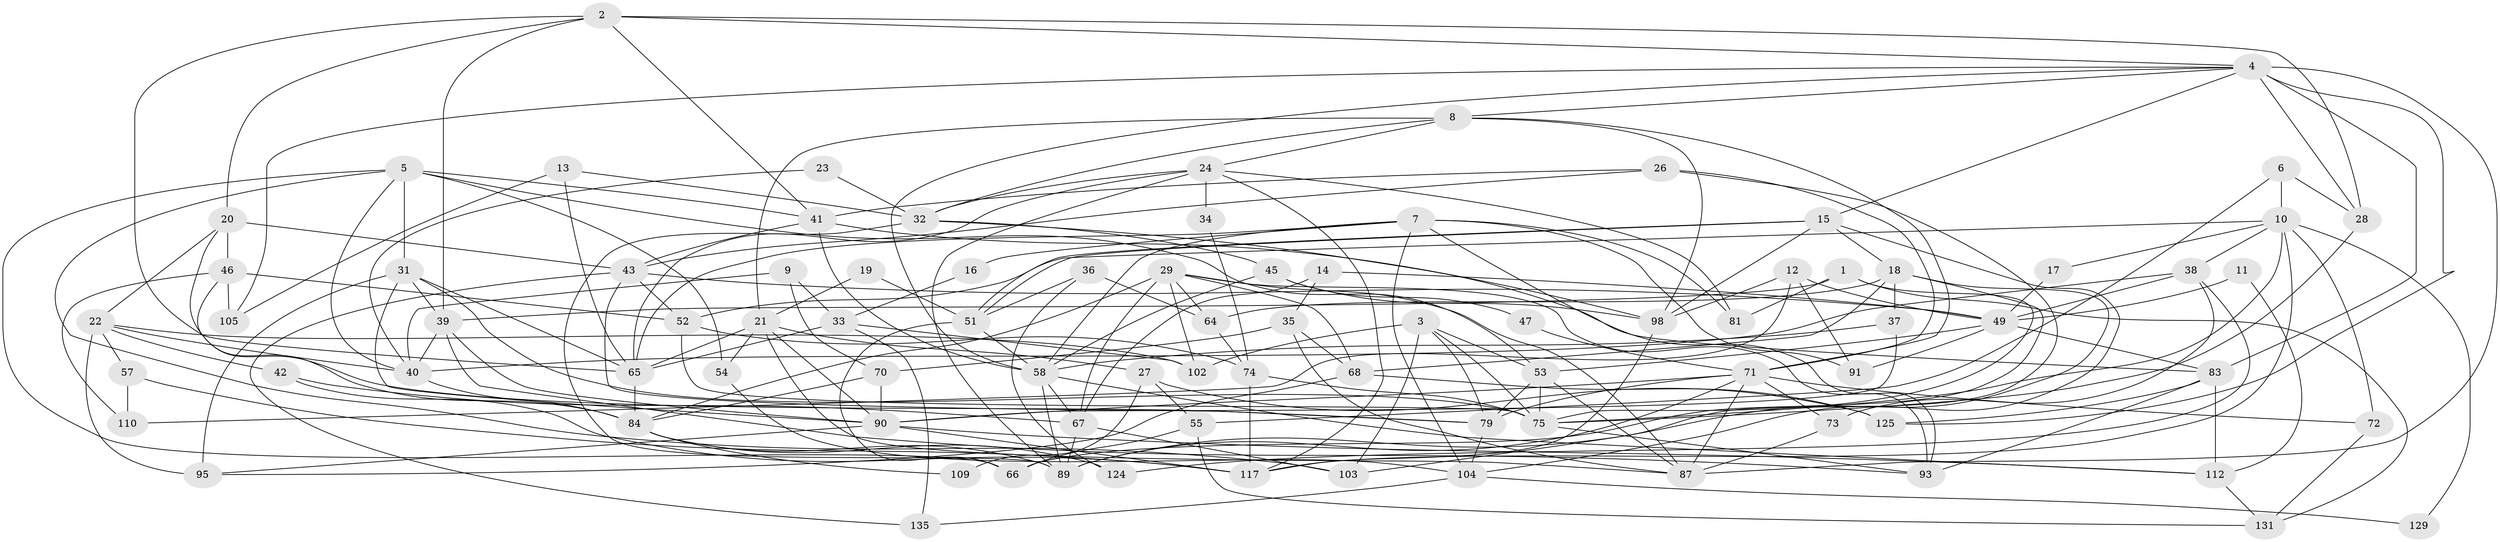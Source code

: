 // Generated by graph-tools (version 1.1) at 2025/52/02/27/25 19:52:04]
// undirected, 87 vertices, 214 edges
graph export_dot {
graph [start="1"]
  node [color=gray90,style=filled];
  1 [super="+56"];
  2 [super="+78"];
  3 [super="+62"];
  4 [super="+96"];
  5 [super="+50"];
  6;
  7 [super="+61"];
  8 [super="+25"];
  9;
  10 [super="+86"];
  11;
  12 [super="+123"];
  13 [super="+30"];
  14;
  15 [super="+121"];
  16;
  17;
  18 [super="+116"];
  19;
  20;
  21 [super="+126"];
  22 [super="+92"];
  23;
  24 [super="+88"];
  26;
  27;
  28;
  29 [super="+119"];
  31 [super="+48"];
  32 [super="+97"];
  33;
  34;
  35 [super="+115"];
  36;
  37;
  38;
  39 [super="+69"];
  40 [super="+77"];
  41 [super="+44"];
  42;
  43 [super="+113"];
  45 [super="+63"];
  46;
  47;
  49 [super="+59"];
  51 [super="+101"];
  52;
  53 [super="+100"];
  54 [super="+133"];
  55 [super="+60"];
  57;
  58 [super="+85"];
  64;
  65 [super="+94"];
  66;
  67 [super="+80"];
  68;
  70 [super="+82"];
  71 [super="+134"];
  72;
  73 [super="+118"];
  74 [super="+128"];
  75 [super="+76"];
  79 [super="+127"];
  81;
  83 [super="+132"];
  84 [super="+111"];
  87 [super="+122"];
  89 [super="+108"];
  90 [super="+107"];
  91;
  93;
  95 [super="+99"];
  98;
  102;
  103;
  104 [super="+106"];
  105;
  109;
  110;
  112 [super="+114"];
  117 [super="+120"];
  124;
  125 [super="+130"];
  129;
  131;
  135;
  1 -- 81;
  1 -- 75;
  1 -- 131;
  1 -- 39;
  2 -- 39;
  2 -- 41;
  2 -- 65;
  2 -- 4;
  2 -- 20;
  2 -- 28;
  3 -- 75;
  3 -- 102;
  3 -- 103;
  3 -- 79;
  3 -- 53;
  4 -- 125;
  4 -- 83 [weight=2];
  4 -- 8;
  4 -- 105;
  4 -- 58;
  4 -- 28;
  4 -- 15;
  4 -- 87;
  5 -- 53;
  5 -- 103;
  5 -- 40;
  5 -- 66;
  5 -- 31;
  5 -- 54;
  5 -- 41;
  6 -- 28;
  6 -- 55;
  6 -- 10;
  7 -- 93;
  7 -- 16;
  7 -- 58;
  7 -- 91;
  7 -- 65;
  7 -- 81;
  7 -- 104;
  8 -- 71;
  8 -- 32;
  8 -- 98;
  8 -- 21;
  8 -- 24;
  9 -- 33;
  9 -- 40;
  9 -- 70;
  10 -- 75;
  10 -- 17;
  10 -- 38;
  10 -- 72;
  10 -- 129;
  10 -- 52;
  10 -- 117;
  11 -- 49;
  11 -- 112;
  12 -- 91;
  12 -- 49;
  12 -- 98;
  12 -- 110;
  13 -- 105;
  13 -- 65;
  13 -- 32;
  14 -- 67;
  14 -- 49;
  14 -- 35;
  15 -- 98;
  15 -- 51;
  15 -- 51;
  15 -- 18;
  15 -- 104;
  16 -- 33;
  17 -- 49;
  18 -- 66;
  18 -- 68;
  18 -- 64;
  18 -- 37;
  18 -- 103;
  19 -- 21;
  19 -- 51;
  20 -- 43;
  20 -- 46;
  20 -- 79;
  20 -- 22;
  21 -- 65 [weight=2];
  21 -- 54;
  21 -- 87;
  21 -- 90;
  21 -- 27;
  22 -- 42;
  22 -- 57;
  22 -- 102;
  22 -- 40;
  22 -- 95;
  23 -- 40;
  23 -- 32;
  24 -- 89;
  24 -- 32;
  24 -- 65;
  24 -- 34;
  24 -- 81;
  24 -- 117;
  26 -- 89;
  26 -- 71 [weight=2];
  26 -- 43;
  26 -- 41;
  27 -- 125;
  27 -- 55;
  27 -- 109;
  28 -- 75 [weight=2];
  29 -- 102;
  29 -- 64;
  29 -- 67 [weight=2];
  29 -- 68;
  29 -- 93;
  29 -- 84;
  29 -- 87;
  31 -- 75 [weight=2];
  31 -- 65;
  31 -- 90;
  31 -- 95;
  31 -- 39;
  32 -- 89;
  32 -- 45;
  32 -- 83;
  33 -- 65;
  33 -- 102;
  33 -- 135;
  34 -- 74;
  35 -- 87;
  35 -- 68;
  35 -- 70;
  36 -- 64;
  36 -- 124;
  36 -- 51;
  37 -- 90;
  37 -- 58;
  38 -- 40;
  38 -- 124;
  38 -- 49;
  38 -- 73;
  39 -- 40;
  39 -- 90;
  39 -- 93;
  40 -- 84;
  41 -- 58;
  41 -- 98;
  41 -- 43;
  42 -- 117;
  42 -- 67;
  43 -- 135;
  43 -- 49;
  43 -- 52;
  43 -- 79;
  45 -- 58;
  45 -- 47;
  45 -- 98;
  46 -- 52;
  46 -- 105;
  46 -- 110;
  46 -- 84;
  47 -- 71;
  49 -- 53;
  49 -- 91;
  49 -- 83;
  51 -- 66;
  51 -- 58;
  52 -- 75;
  52 -- 74;
  53 -- 87;
  53 -- 75;
  53 -- 79;
  54 -- 104;
  55 -- 66;
  55 -- 131;
  57 -- 110;
  57 -- 117;
  58 -- 89;
  58 -- 112;
  58 -- 67;
  64 -- 74;
  65 -- 84;
  67 -- 103;
  67 -- 89;
  68 -- 125;
  68 -- 95;
  70 -- 90;
  70 -- 84;
  71 -- 79;
  71 -- 72;
  71 -- 89;
  71 -- 87;
  71 -- 73;
  71 -- 90;
  72 -- 131;
  73 -- 87;
  74 -- 117;
  74 -- 75;
  75 -- 93;
  79 -- 104;
  83 -- 112;
  83 -- 93;
  83 -- 125;
  84 -- 109;
  84 -- 124;
  84 -- 89;
  90 -- 112;
  90 -- 117;
  90 -- 95;
  98 -- 117;
  104 -- 135;
  104 -- 129;
  112 -- 131;
}

